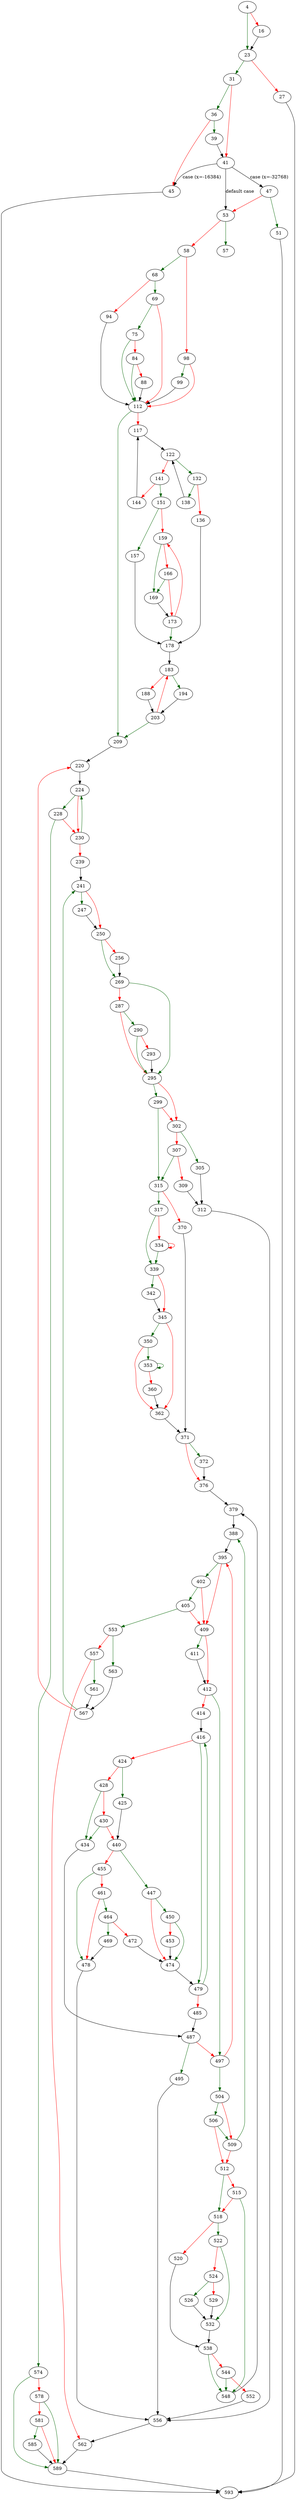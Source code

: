 strict digraph "do_wipefd" {
	// Node definitions.
	4 [entry=true];
	23;
	16;
	31;
	27;
	593;
	36;
	41;
	39;
	45;
	47;
	53;
	51;
	57;
	58;
	68;
	98;
	69;
	94;
	75;
	112;
	84;
	88;
	99;
	209;
	117;
	122;
	132;
	141;
	138;
	136;
	178;
	151;
	144;
	157;
	159;
	169;
	166;
	173;
	183;
	194;
	188;
	203;
	220;
	224;
	228;
	230;
	574;
	239;
	241;
	247;
	250;
	269;
	256;
	295;
	287;
	290;
	293;
	299;
	302;
	315;
	305;
	307;
	312;
	309;
	556;
	317;
	370;
	339;
	334;
	342;
	345;
	350;
	362;
	353;
	360;
	371;
	372;
	376;
	379;
	388;
	395;
	402;
	409;
	405;
	553;
	411;
	412;
	497;
	414;
	416;
	479;
	424;
	425;
	428;
	440;
	434;
	430;
	487;
	447;
	455;
	450;
	474;
	453;
	478;
	461;
	464;
	469;
	472;
	485;
	495;
	504;
	506;
	509;
	512;
	518;
	515;
	548;
	522;
	520;
	538;
	532;
	524;
	526;
	529;
	544;
	552;
	563;
	557;
	562;
	561;
	567;
	589;
	578;
	581;
	585;

	// Edge definitions.
	4 -> 23 [
		color=darkgreen
		cond=true
	];
	4 -> 16 [
		color=red
		cond=false
	];
	23 -> 31 [
		color=darkgreen
		cond=true
	];
	23 -> 27 [
		color=red
		cond=false
	];
	16 -> 23;
	31 -> 36 [
		color=darkgreen
		cond=true
	];
	31 -> 41 [
		color=red
		cond=false
	];
	27 -> 593;
	36 -> 39 [
		color=darkgreen
		cond=true
	];
	36 -> 45 [
		color=red
		cond=false
	];
	41 -> 45 [
		cond="case (x=-16384)"
		label="case (x=-16384)"
	];
	41 -> 47 [
		cond="case (x=-32768)"
		label="case (x=-32768)"
	];
	41 -> 53 [
		cond="default case"
		label="default case"
	];
	39 -> 41;
	45 -> 593;
	47 -> 53 [
		color=red
		cond=false
	];
	47 -> 51 [
		color=darkgreen
		cond=true
	];
	53 -> 57 [
		color=darkgreen
		cond=true
	];
	53 -> 58 [
		color=red
		cond=false
	];
	51 -> 593;
	58 -> 68 [
		color=darkgreen
		cond=true
	];
	58 -> 98 [
		color=red
		cond=false
	];
	68 -> 69 [
		color=darkgreen
		cond=true
	];
	68 -> 94 [
		color=red
		cond=false
	];
	98 -> 112 [
		color=red
		cond=false
	];
	98 -> 99 [
		color=darkgreen
		cond=true
	];
	69 -> 75 [
		color=darkgreen
		cond=true
	];
	69 -> 112 [
		color=red
		cond=false
	];
	94 -> 112;
	75 -> 112 [
		color=darkgreen
		cond=true
	];
	75 -> 84 [
		color=red
		cond=false
	];
	112 -> 209 [
		color=darkgreen
		cond=true
	];
	112 -> 117 [
		color=red
		cond=false
	];
	84 -> 112 [
		color=darkgreen
		cond=true
	];
	84 -> 88 [
		color=red
		cond=false
	];
	88 -> 112;
	99 -> 112;
	209 -> 220;
	117 -> 122;
	122 -> 132 [
		color=darkgreen
		cond=true
	];
	122 -> 141 [
		color=red
		cond=false
	];
	132 -> 138 [
		color=darkgreen
		cond=true
	];
	132 -> 136 [
		color=red
		cond=false
	];
	141 -> 151 [
		color=darkgreen
		cond=true
	];
	141 -> 144 [
		color=red
		cond=false
	];
	138 -> 122;
	136 -> 178;
	178 -> 183;
	151 -> 157 [
		color=darkgreen
		cond=true
	];
	151 -> 159 [
		color=red
		cond=false
	];
	144 -> 117;
	157 -> 178;
	159 -> 169 [
		color=darkgreen
		cond=true
	];
	159 -> 166 [
		color=red
		cond=false
	];
	169 -> 173;
	166 -> 169 [
		color=darkgreen
		cond=true
	];
	166 -> 173 [
		color=red
		cond=false
	];
	173 -> 178 [
		color=darkgreen
		cond=true
	];
	173 -> 159 [
		color=red
		cond=false
	];
	183 -> 194 [
		color=darkgreen
		cond=true
	];
	183 -> 188 [
		color=red
		cond=false
	];
	194 -> 203;
	188 -> 203;
	203 -> 209 [
		color=darkgreen
		cond=true
	];
	203 -> 183 [
		color=red
		cond=false
	];
	220 -> 224;
	224 -> 228 [
		color=darkgreen
		cond=true
	];
	224 -> 230 [
		color=red
		cond=false
	];
	228 -> 230 [
		color=red
		cond=false
	];
	228 -> 574 [
		color=darkgreen
		cond=true
	];
	230 -> 224 [
		color=darkgreen
		cond=true
	];
	230 -> 239 [
		color=red
		cond=false
	];
	574 -> 589 [
		color=darkgreen
		cond=true
	];
	574 -> 578 [
		color=red
		cond=false
	];
	239 -> 241;
	241 -> 247 [
		color=darkgreen
		cond=true
	];
	241 -> 250 [
		color=red
		cond=false
	];
	247 -> 250;
	250 -> 269 [
		color=darkgreen
		cond=true
	];
	250 -> 256 [
		color=red
		cond=false
	];
	269 -> 295 [
		color=darkgreen
		cond=true
	];
	269 -> 287 [
		color=red
		cond=false
	];
	256 -> 269;
	295 -> 299 [
		color=darkgreen
		cond=true
	];
	295 -> 302 [
		color=red
		cond=false
	];
	287 -> 295 [
		color=red
		cond=false
	];
	287 -> 290 [
		color=darkgreen
		cond=true
	];
	290 -> 295 [
		color=darkgreen
		cond=true
	];
	290 -> 293 [
		color=red
		cond=false
	];
	293 -> 295;
	299 -> 302 [
		color=red
		cond=false
	];
	299 -> 315 [
		color=darkgreen
		cond=true
	];
	302 -> 305 [
		color=darkgreen
		cond=true
	];
	302 -> 307 [
		color=red
		cond=false
	];
	315 -> 317 [
		color=darkgreen
		cond=true
	];
	315 -> 370 [
		color=red
		cond=false
	];
	305 -> 312;
	307 -> 315 [
		color=darkgreen
		cond=true
	];
	307 -> 309 [
		color=red
		cond=false
	];
	312 -> 556;
	309 -> 312;
	556 -> 562;
	317 -> 339 [
		color=darkgreen
		cond=true
	];
	317 -> 334 [
		color=red
		cond=false
	];
	370 -> 371;
	339 -> 342 [
		color=darkgreen
		cond=true
	];
	339 -> 345 [
		color=red
		cond=false
	];
	334 -> 339 [
		color=darkgreen
		cond=true
	];
	334 -> 334 [
		color=red
		cond=false
	];
	342 -> 345;
	345 -> 350 [
		color=darkgreen
		cond=true
	];
	345 -> 362 [
		color=red
		cond=false
	];
	350 -> 362 [
		color=red
		cond=false
	];
	350 -> 353 [
		color=darkgreen
		cond=true
	];
	362 -> 371;
	353 -> 353 [
		color=darkgreen
		cond=true
	];
	353 -> 360 [
		color=red
		cond=false
	];
	360 -> 362;
	371 -> 372 [
		color=darkgreen
		cond=true
	];
	371 -> 376 [
		color=red
		cond=false
	];
	372 -> 376;
	376 -> 379;
	379 -> 388;
	388 -> 395;
	395 -> 402 [
		color=darkgreen
		cond=true
	];
	395 -> 409 [
		color=red
		cond=false
	];
	402 -> 409 [
		color=red
		cond=false
	];
	402 -> 405 [
		color=darkgreen
		cond=true
	];
	409 -> 411 [
		color=darkgreen
		cond=true
	];
	409 -> 412 [
		color=red
		cond=false
	];
	405 -> 409 [
		color=red
		cond=false
	];
	405 -> 553 [
		color=darkgreen
		cond=true
	];
	553 -> 563 [
		color=darkgreen
		cond=true
	];
	553 -> 557 [
		color=red
		cond=false
	];
	411 -> 412;
	412 -> 497 [
		color=darkgreen
		cond=true
	];
	412 -> 414 [
		color=red
		cond=false
	];
	497 -> 395 [
		color=red
		cond=false
	];
	497 -> 504 [
		color=darkgreen
		cond=true
	];
	414 -> 416;
	416 -> 479 [
		color=darkgreen
		cond=true
	];
	416 -> 424 [
		color=red
		cond=false
	];
	479 -> 416 [
		color=darkgreen
		cond=true
	];
	479 -> 485 [
		color=red
		cond=false
	];
	424 -> 425 [
		color=darkgreen
		cond=true
	];
	424 -> 428 [
		color=red
		cond=false
	];
	425 -> 440;
	428 -> 434 [
		color=darkgreen
		cond=true
	];
	428 -> 430 [
		color=red
		cond=false
	];
	440 -> 447 [
		color=darkgreen
		cond=true
	];
	440 -> 455 [
		color=red
		cond=false
	];
	434 -> 487;
	430 -> 440 [
		color=red
		cond=false
	];
	430 -> 434 [
		color=darkgreen
		cond=true
	];
	487 -> 497 [
		color=red
		cond=false
	];
	487 -> 495 [
		color=darkgreen
		cond=true
	];
	447 -> 450 [
		color=darkgreen
		cond=true
	];
	447 -> 474 [
		color=red
		cond=false
	];
	455 -> 478 [
		color=darkgreen
		cond=true
	];
	455 -> 461 [
		color=red
		cond=false
	];
	450 -> 474 [
		color=darkgreen
		cond=true
	];
	450 -> 453 [
		color=red
		cond=false
	];
	474 -> 479;
	453 -> 474;
	478 -> 556;
	461 -> 478 [
		color=red
		cond=false
	];
	461 -> 464 [
		color=darkgreen
		cond=true
	];
	464 -> 469 [
		color=darkgreen
		cond=true
	];
	464 -> 472 [
		color=red
		cond=false
	];
	469 -> 478;
	472 -> 474;
	485 -> 487;
	495 -> 556;
	504 -> 506 [
		color=darkgreen
		cond=true
	];
	504 -> 509 [
		color=red
		cond=false
	];
	506 -> 509 [
		color=darkgreen
		cond=true
	];
	506 -> 512 [
		color=red
		cond=false
	];
	509 -> 388 [
		color=darkgreen
		cond=true
	];
	509 -> 512 [
		color=red
		cond=false
	];
	512 -> 518 [
		color=darkgreen
		cond=true
	];
	512 -> 515 [
		color=red
		cond=false
	];
	518 -> 522 [
		color=darkgreen
		cond=true
	];
	518 -> 520 [
		color=red
		cond=false
	];
	515 -> 518 [
		color=red
		cond=false
	];
	515 -> 548 [
		color=darkgreen
		cond=true
	];
	548 -> 379;
	522 -> 532 [
		color=darkgreen
		cond=true
	];
	522 -> 524 [
		color=red
		cond=false
	];
	520 -> 538;
	538 -> 548 [
		color=darkgreen
		cond=true
	];
	538 -> 544 [
		color=red
		cond=false
	];
	532 -> 538;
	524 -> 526 [
		color=darkgreen
		cond=true
	];
	524 -> 529 [
		color=red
		cond=false
	];
	526 -> 532;
	529 -> 532;
	544 -> 548 [
		color=darkgreen
		cond=true
	];
	544 -> 552 [
		color=red
		cond=false
	];
	552 -> 556;
	563 -> 567;
	557 -> 562 [
		color=red
		cond=false
	];
	557 -> 561 [
		color=darkgreen
		cond=true
	];
	562 -> 589;
	561 -> 567;
	567 -> 220 [
		color=red
		cond=false
	];
	567 -> 241 [
		color=darkgreen
		cond=true
	];
	589 -> 593;
	578 -> 589 [
		color=darkgreen
		cond=true
	];
	578 -> 581 [
		color=red
		cond=false
	];
	581 -> 589 [
		color=red
		cond=false
	];
	581 -> 585 [
		color=darkgreen
		cond=true
	];
	585 -> 589;
}